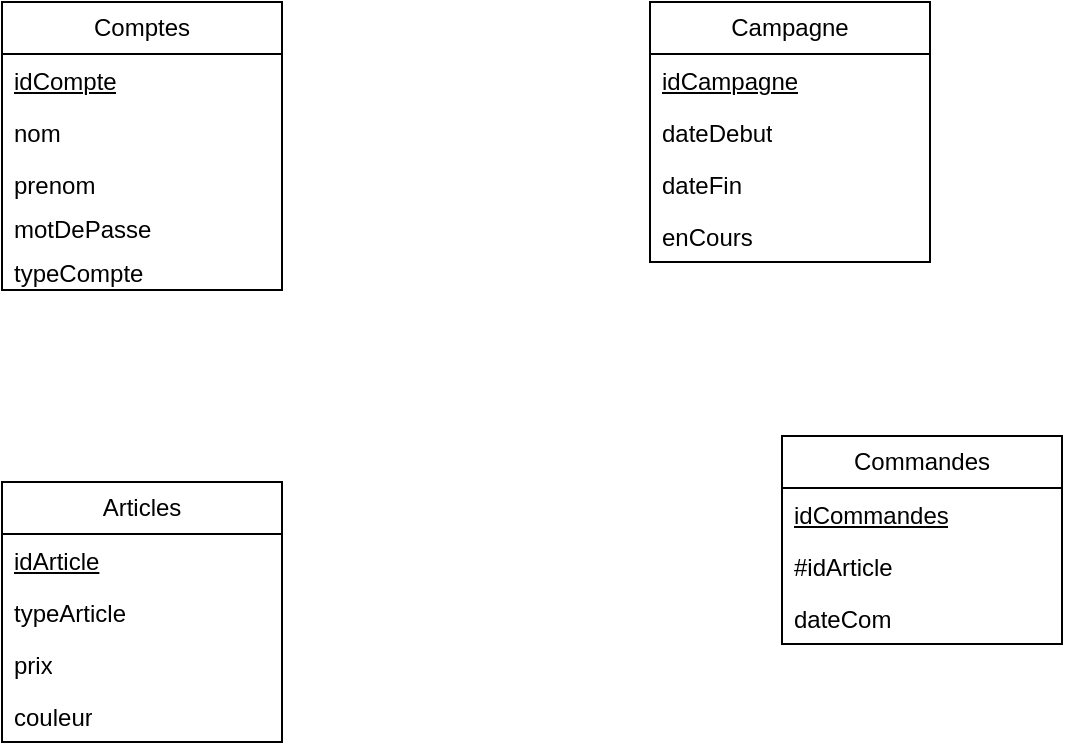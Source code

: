 <mxfile version="21.1.1" type="onedrive">
  <diagram name="Page-1" id="-atI6iFZOAg5pjPVkBFn">
    <mxGraphModel grid="1" page="1" gridSize="10" guides="1" tooltips="1" connect="1" arrows="1" fold="1" pageScale="1" pageWidth="827" pageHeight="1169" math="0" shadow="0">
      <root>
        <mxCell id="0" />
        <mxCell id="1" parent="0" />
        <mxCell id="rfH7rRChMmPGhuM7wO75-1" value="Comptes" style="swimlane;fontStyle=0;childLayout=stackLayout;horizontal=1;startSize=26;fillColor=none;horizontalStack=0;resizeParent=1;resizeParentMax=0;resizeLast=0;collapsible=1;marginBottom=0;whiteSpace=wrap;html=1;" vertex="1" parent="1">
          <mxGeometry x="90" y="140" width="140" height="144" as="geometry" />
        </mxCell>
        <mxCell id="rfH7rRChMmPGhuM7wO75-2" value="&lt;u&gt;idCompte&lt;/u&gt;" style="text;strokeColor=none;fillColor=none;align=left;verticalAlign=top;spacingLeft=4;spacingRight=4;overflow=hidden;rotatable=0;points=[[0,0.5],[1,0.5]];portConstraint=eastwest;whiteSpace=wrap;html=1;" vertex="1" parent="rfH7rRChMmPGhuM7wO75-1">
          <mxGeometry y="26" width="140" height="26" as="geometry" />
        </mxCell>
        <mxCell id="rfH7rRChMmPGhuM7wO75-3" value="nom" style="text;strokeColor=none;fillColor=none;align=left;verticalAlign=top;spacingLeft=4;spacingRight=4;overflow=hidden;rotatable=0;points=[[0,0.5],[1,0.5]];portConstraint=eastwest;whiteSpace=wrap;html=1;" vertex="1" parent="rfH7rRChMmPGhuM7wO75-1">
          <mxGeometry y="52" width="140" height="26" as="geometry" />
        </mxCell>
        <mxCell id="rfH7rRChMmPGhuM7wO75-4" value="prenom" style="text;strokeColor=none;fillColor=none;align=left;verticalAlign=top;spacingLeft=4;spacingRight=4;overflow=hidden;rotatable=0;points=[[0,0.5],[1,0.5]];portConstraint=eastwest;whiteSpace=wrap;html=1;" vertex="1" parent="rfH7rRChMmPGhuM7wO75-1">
          <mxGeometry y="78" width="140" height="22" as="geometry" />
        </mxCell>
        <mxCell id="rfH7rRChMmPGhuM7wO75-5" value="motDePasse" style="text;strokeColor=none;fillColor=none;align=left;verticalAlign=top;spacingLeft=4;spacingRight=4;overflow=hidden;rotatable=0;points=[[0,0.5],[1,0.5]];portConstraint=eastwest;whiteSpace=wrap;html=1;" vertex="1" parent="rfH7rRChMmPGhuM7wO75-1">
          <mxGeometry y="100" width="140" height="22" as="geometry" />
        </mxCell>
        <mxCell id="rfH7rRChMmPGhuM7wO75-6" value="typeCompte" style="text;strokeColor=none;fillColor=none;align=left;verticalAlign=top;spacingLeft=4;spacingRight=4;overflow=hidden;rotatable=0;points=[[0,0.5],[1,0.5]];portConstraint=eastwest;whiteSpace=wrap;html=1;" vertex="1" parent="rfH7rRChMmPGhuM7wO75-1">
          <mxGeometry y="122" width="140" height="22" as="geometry" />
        </mxCell>
        <mxCell id="rfH7rRChMmPGhuM7wO75-7" value="Campagne" style="swimlane;fontStyle=0;childLayout=stackLayout;horizontal=1;startSize=26;fillColor=none;horizontalStack=0;resizeParent=1;resizeParentMax=0;resizeLast=0;collapsible=1;marginBottom=0;whiteSpace=wrap;html=1;" vertex="1" parent="1">
          <mxGeometry x="414" y="140" width="140" height="130" as="geometry" />
        </mxCell>
        <mxCell id="rfH7rRChMmPGhuM7wO75-8" value="&lt;u&gt;idCampagne&lt;/u&gt;" style="text;strokeColor=none;fillColor=none;align=left;verticalAlign=top;spacingLeft=4;spacingRight=4;overflow=hidden;rotatable=0;points=[[0,0.5],[1,0.5]];portConstraint=eastwest;whiteSpace=wrap;html=1;" vertex="1" parent="rfH7rRChMmPGhuM7wO75-7">
          <mxGeometry y="26" width="140" height="26" as="geometry" />
        </mxCell>
        <mxCell id="rfH7rRChMmPGhuM7wO75-9" value="dateDebut" style="text;strokeColor=none;fillColor=none;align=left;verticalAlign=top;spacingLeft=4;spacingRight=4;overflow=hidden;rotatable=0;points=[[0,0.5],[1,0.5]];portConstraint=eastwest;whiteSpace=wrap;html=1;" vertex="1" parent="rfH7rRChMmPGhuM7wO75-7">
          <mxGeometry y="52" width="140" height="26" as="geometry" />
        </mxCell>
        <mxCell id="rfH7rRChMmPGhuM7wO75-10" value="dateFin" style="text;strokeColor=none;fillColor=none;align=left;verticalAlign=top;spacingLeft=4;spacingRight=4;overflow=hidden;rotatable=0;points=[[0,0.5],[1,0.5]];portConstraint=eastwest;whiteSpace=wrap;html=1;" vertex="1" parent="rfH7rRChMmPGhuM7wO75-7">
          <mxGeometry y="78" width="140" height="26" as="geometry" />
        </mxCell>
        <mxCell id="rfH7rRChMmPGhuM7wO75-29" value="enCours" style="text;strokeColor=none;fillColor=none;align=left;verticalAlign=top;spacingLeft=4;spacingRight=4;overflow=hidden;rotatable=0;points=[[0,0.5],[1,0.5]];portConstraint=eastwest;whiteSpace=wrap;html=1;" vertex="1" parent="rfH7rRChMmPGhuM7wO75-7">
          <mxGeometry y="104" width="140" height="26" as="geometry" />
        </mxCell>
        <mxCell id="rfH7rRChMmPGhuM7wO75-13" value="Articles" style="swimlane;fontStyle=0;childLayout=stackLayout;horizontal=1;startSize=26;fillColor=none;horizontalStack=0;resizeParent=1;resizeParentMax=0;resizeLast=0;collapsible=1;marginBottom=0;whiteSpace=wrap;html=1;" vertex="1" parent="1">
          <mxGeometry x="90" y="380" width="140" height="130" as="geometry" />
        </mxCell>
        <mxCell id="rfH7rRChMmPGhuM7wO75-14" value="&lt;u&gt;idArticle&lt;/u&gt;" style="text;strokeColor=none;fillColor=none;align=left;verticalAlign=top;spacingLeft=4;spacingRight=4;overflow=hidden;rotatable=0;points=[[0,0.5],[1,0.5]];portConstraint=eastwest;whiteSpace=wrap;html=1;" vertex="1" parent="rfH7rRChMmPGhuM7wO75-13">
          <mxGeometry y="26" width="140" height="26" as="geometry" />
        </mxCell>
        <mxCell id="rfH7rRChMmPGhuM7wO75-15" value="typeArticle" style="text;strokeColor=none;fillColor=none;align=left;verticalAlign=top;spacingLeft=4;spacingRight=4;overflow=hidden;rotatable=0;points=[[0,0.5],[1,0.5]];portConstraint=eastwest;whiteSpace=wrap;html=1;" vertex="1" parent="rfH7rRChMmPGhuM7wO75-13">
          <mxGeometry y="52" width="140" height="26" as="geometry" />
        </mxCell>
        <mxCell id="rfH7rRChMmPGhuM7wO75-17" value="prix" style="text;strokeColor=none;fillColor=none;align=left;verticalAlign=top;spacingLeft=4;spacingRight=4;overflow=hidden;rotatable=0;points=[[0,0.5],[1,0.5]];portConstraint=eastwest;whiteSpace=wrap;html=1;" vertex="1" parent="rfH7rRChMmPGhuM7wO75-13">
          <mxGeometry y="78" width="140" height="26" as="geometry" />
        </mxCell>
        <mxCell id="rfH7rRChMmPGhuM7wO75-25" value="couleur" style="text;strokeColor=none;fillColor=none;align=left;verticalAlign=top;spacingLeft=4;spacingRight=4;overflow=hidden;rotatable=0;points=[[0,0.5],[1,0.5]];portConstraint=eastwest;whiteSpace=wrap;html=1;" vertex="1" parent="rfH7rRChMmPGhuM7wO75-13">
          <mxGeometry y="104" width="140" height="26" as="geometry" />
        </mxCell>
        <mxCell id="rfH7rRChMmPGhuM7wO75-21" value="Commandes" style="swimlane;fontStyle=0;childLayout=stackLayout;horizontal=1;startSize=26;fillColor=none;horizontalStack=0;resizeParent=1;resizeParentMax=0;resizeLast=0;collapsible=1;marginBottom=0;whiteSpace=wrap;html=1;" vertex="1" parent="1">
          <mxGeometry x="480" y="357" width="140" height="104" as="geometry" />
        </mxCell>
        <mxCell id="rfH7rRChMmPGhuM7wO75-22" value="&lt;u&gt;idCommandes&lt;/u&gt;" style="text;strokeColor=none;fillColor=none;align=left;verticalAlign=top;spacingLeft=4;spacingRight=4;overflow=hidden;rotatable=0;points=[[0,0.5],[1,0.5]];portConstraint=eastwest;whiteSpace=wrap;html=1;" vertex="1" parent="rfH7rRChMmPGhuM7wO75-21">
          <mxGeometry y="26" width="140" height="26" as="geometry" />
        </mxCell>
        <mxCell id="rfH7rRChMmPGhuM7wO75-23" value="#idArticle" style="text;strokeColor=none;fillColor=none;align=left;verticalAlign=top;spacingLeft=4;spacingRight=4;overflow=hidden;rotatable=0;points=[[0,0.5],[1,0.5]];portConstraint=eastwest;whiteSpace=wrap;html=1;" vertex="1" parent="rfH7rRChMmPGhuM7wO75-21">
          <mxGeometry y="52" width="140" height="26" as="geometry" />
        </mxCell>
        <mxCell id="rfH7rRChMmPGhuM7wO75-26" value="dateCom" style="text;strokeColor=none;fillColor=none;align=left;verticalAlign=top;spacingLeft=4;spacingRight=4;overflow=hidden;rotatable=0;points=[[0,0.5],[1,0.5]];portConstraint=eastwest;whiteSpace=wrap;html=1;" vertex="1" parent="rfH7rRChMmPGhuM7wO75-21">
          <mxGeometry y="78" width="140" height="26" as="geometry" />
        </mxCell>
      </root>
    </mxGraphModel>
  </diagram>
</mxfile>
